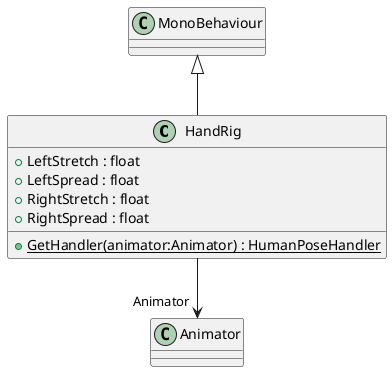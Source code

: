 @startuml
class HandRig {
    + LeftStretch : float
    + LeftSpread : float
    + RightStretch : float
    + RightSpread : float
    + {static} GetHandler(animator:Animator) : HumanPoseHandler
}
MonoBehaviour <|-- HandRig
HandRig --> "Animator" Animator
@enduml
